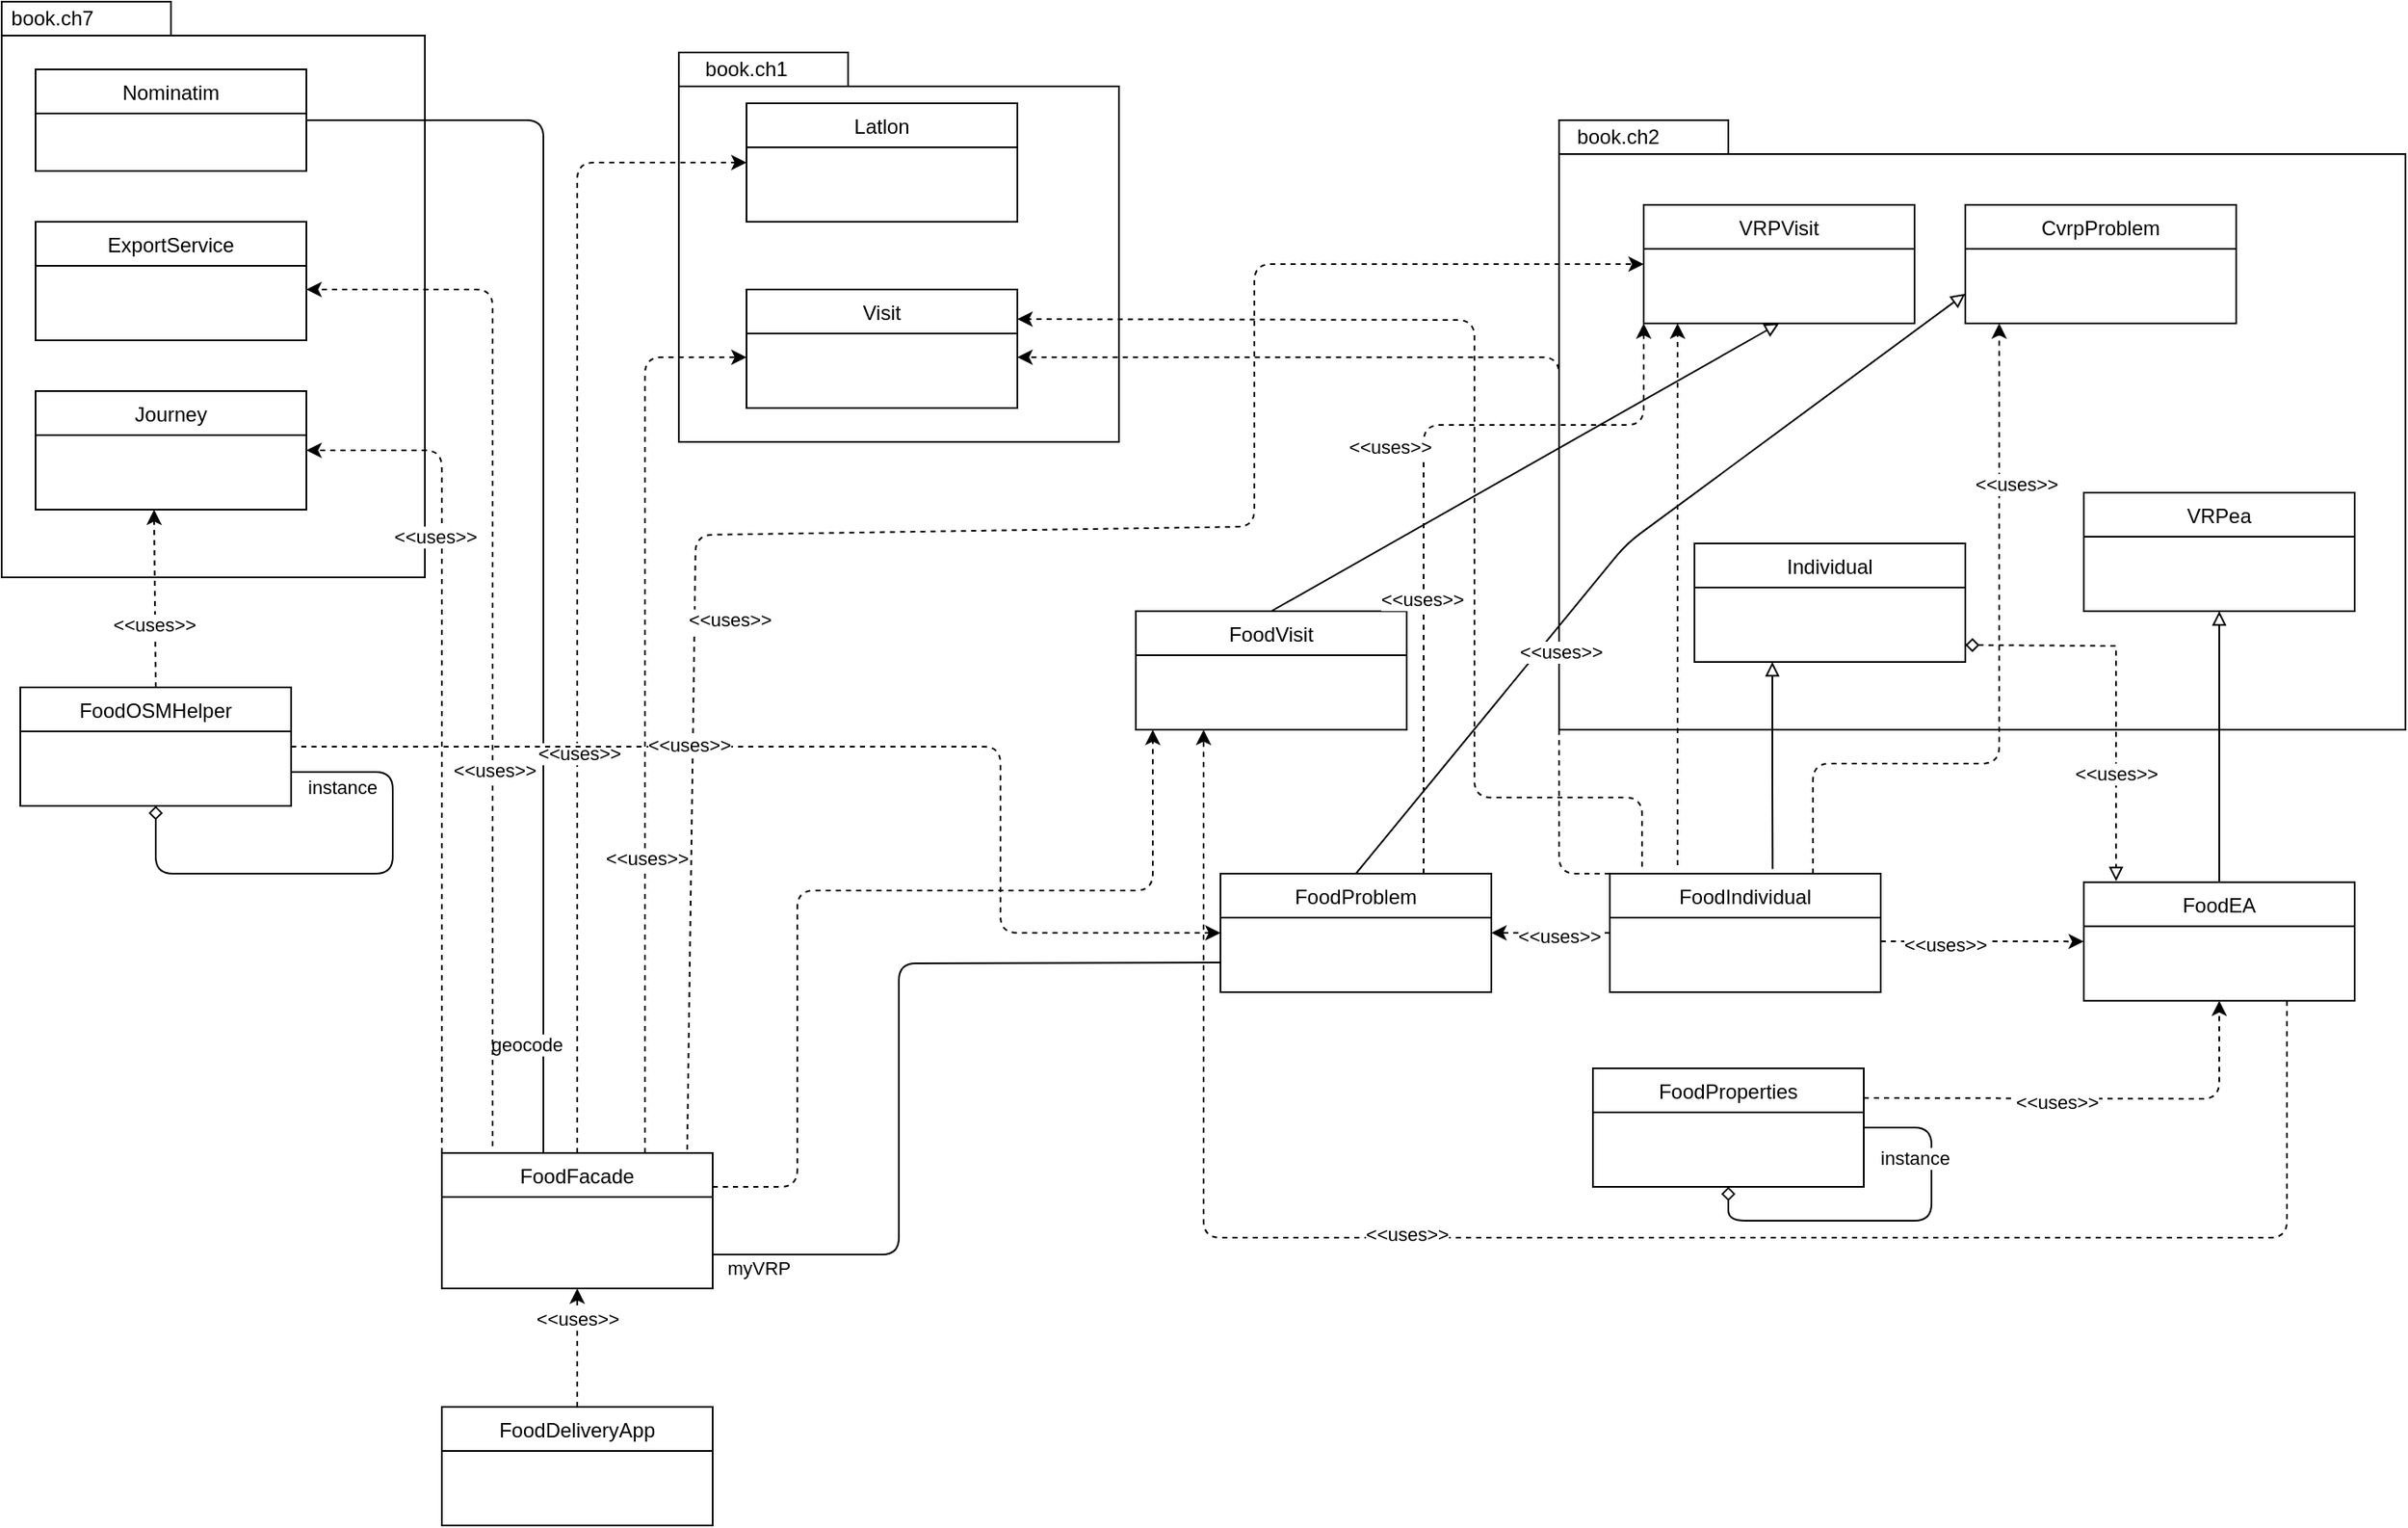 <mxfile version="14.6.13" type="device"><diagram id="C5RBs43oDa-KdzZeNtuy" name="Page-1"><mxGraphModel dx="2051" dy="2072" grid="1" gridSize="10" guides="1" tooltips="1" connect="1" arrows="1" fold="1" page="1" pageScale="1" pageWidth="827" pageHeight="1169" math="0" shadow="0"><root><mxCell id="WIyWlLk6GJQsqaUBKTNV-0"/><mxCell id="WIyWlLk6GJQsqaUBKTNV-1" parent="WIyWlLk6GJQsqaUBKTNV-0"/><mxCell id="3ehjHHp7_ULy0BYpnJvn-133" value="" style="shape=folder;fontStyle=1;spacingTop=10;tabWidth=100;tabHeight=20;tabPosition=left;html=1;" vertex="1" parent="WIyWlLk6GJQsqaUBKTNV-1"><mxGeometry x="550" y="20" width="500" height="360" as="geometry"/></mxCell><mxCell id="3ehjHHp7_ULy0BYpnJvn-131" value="" style="shape=folder;fontStyle=1;spacingTop=10;tabWidth=100;tabHeight=20;tabPosition=left;html=1;" vertex="1" parent="WIyWlLk6GJQsqaUBKTNV-1"><mxGeometry x="-370" y="-50" width="250" height="340" as="geometry"/></mxCell><mxCell id="3ehjHHp7_ULy0BYpnJvn-125" value="" style="shape=folder;fontStyle=1;spacingTop=10;tabWidth=100;tabHeight=20;tabPosition=left;html=1;" vertex="1" parent="WIyWlLk6GJQsqaUBKTNV-1"><mxGeometry x="30" y="-20" width="260" height="230" as="geometry"/></mxCell><mxCell id="zkfFHV4jXpPFQw0GAbJ--0" value="FoodEA" style="swimlane;fontStyle=0;align=center;verticalAlign=top;childLayout=stackLayout;horizontal=1;startSize=26;horizontalStack=0;resizeParent=1;resizeLast=0;collapsible=1;marginBottom=0;rounded=0;shadow=0;strokeWidth=1;" parent="WIyWlLk6GJQsqaUBKTNV-1" vertex="1"><mxGeometry x="860" y="470.07" width="160" height="70" as="geometry"><mxRectangle x="230" y="140" width="160" height="26" as="alternateBounds"/></mxGeometry></mxCell><mxCell id="3ehjHHp7_ULy0BYpnJvn-0" value="FoodIndividual" style="swimlane;fontStyle=0;align=center;verticalAlign=top;childLayout=stackLayout;horizontal=1;startSize=26;horizontalStack=0;resizeParent=1;resizeLast=0;collapsible=1;marginBottom=0;rounded=0;shadow=0;strokeWidth=1;" vertex="1" parent="WIyWlLk6GJQsqaUBKTNV-1"><mxGeometry x="580" y="465" width="160" height="70" as="geometry"><mxRectangle x="230" y="140" width="160" height="26" as="alternateBounds"/></mxGeometry></mxCell><mxCell id="3ehjHHp7_ULy0BYpnJvn-2" value="FoodFacade" style="swimlane;fontStyle=0;align=center;verticalAlign=top;childLayout=stackLayout;horizontal=1;startSize=26;horizontalStack=0;resizeParent=1;resizeLast=0;collapsible=1;marginBottom=0;rounded=0;shadow=0;strokeWidth=1;" vertex="1" parent="WIyWlLk6GJQsqaUBKTNV-1"><mxGeometry x="-110" y="630" width="160" height="80" as="geometry"><mxRectangle x="230" y="140" width="160" height="26" as="alternateBounds"/></mxGeometry></mxCell><mxCell id="3ehjHHp7_ULy0BYpnJvn-4" value="FoodOSMHelper" style="swimlane;fontStyle=0;align=center;verticalAlign=top;childLayout=stackLayout;horizontal=1;startSize=26;horizontalStack=0;resizeParent=1;resizeLast=0;collapsible=1;marginBottom=0;rounded=0;shadow=0;strokeWidth=1;" vertex="1" parent="WIyWlLk6GJQsqaUBKTNV-1"><mxGeometry x="-359" y="355" width="160" height="70" as="geometry"><mxRectangle x="230" y="140" width="160" height="26" as="alternateBounds"/></mxGeometry></mxCell><mxCell id="3ehjHHp7_ULy0BYpnJvn-6" value="FoodProblem" style="swimlane;fontStyle=0;align=center;verticalAlign=top;childLayout=stackLayout;horizontal=1;startSize=26;horizontalStack=0;resizeParent=1;resizeLast=0;collapsible=1;marginBottom=0;rounded=0;shadow=0;strokeWidth=1;" vertex="1" parent="WIyWlLk6GJQsqaUBKTNV-1"><mxGeometry x="350" y="465" width="160" height="70" as="geometry"><mxRectangle x="230" y="140" width="160" height="26" as="alternateBounds"/></mxGeometry></mxCell><mxCell id="3ehjHHp7_ULy0BYpnJvn-8" value="FoodProperties" style="swimlane;fontStyle=0;align=center;verticalAlign=top;childLayout=stackLayout;horizontal=1;startSize=26;horizontalStack=0;resizeParent=1;resizeLast=0;collapsible=1;marginBottom=0;rounded=0;shadow=0;strokeWidth=1;" vertex="1" parent="WIyWlLk6GJQsqaUBKTNV-1"><mxGeometry x="570" y="580" width="160" height="70" as="geometry"><mxRectangle x="230" y="140" width="160" height="26" as="alternateBounds"/></mxGeometry></mxCell><mxCell id="3ehjHHp7_ULy0BYpnJvn-10" value="FoodVisit" style="swimlane;fontStyle=0;align=center;verticalAlign=top;childLayout=stackLayout;horizontal=1;startSize=26;horizontalStack=0;resizeParent=1;resizeLast=0;collapsible=1;marginBottom=0;rounded=0;shadow=0;strokeWidth=1;" vertex="1" parent="WIyWlLk6GJQsqaUBKTNV-1"><mxGeometry x="300" y="310" width="160" height="70" as="geometry"><mxRectangle x="230" y="140" width="160" height="26" as="alternateBounds"/></mxGeometry></mxCell><mxCell id="3ehjHHp7_ULy0BYpnJvn-32" value="" style="endArrow=none;html=1;entryX=0;entryY=0.75;entryDx=0;entryDy=0;exitX=1;exitY=0.75;exitDx=0;exitDy=0;" edge="1" parent="WIyWlLk6GJQsqaUBKTNV-1" source="3ehjHHp7_ULy0BYpnJvn-2" target="3ehjHHp7_ULy0BYpnJvn-6"><mxGeometry width="50" height="50" relative="1" as="geometry"><mxPoint x="420" y="540" as="sourcePoint"/><mxPoint x="470" y="490" as="targetPoint"/><Array as="points"><mxPoint x="160" y="690"/><mxPoint x="160" y="518"/></Array></mxGeometry></mxCell><mxCell id="3ehjHHp7_ULy0BYpnJvn-33" value="myVRP" style="edgeLabel;html=1;align=center;verticalAlign=middle;resizable=0;points=[];" vertex="1" connectable="0" parent="3ehjHHp7_ULy0BYpnJvn-32"><mxGeometry x="-0.838" relative="1" as="geometry"><mxPoint x="-11" y="8" as="offset"/></mxGeometry></mxCell><mxCell id="3ehjHHp7_ULy0BYpnJvn-34" value="Latlon" style="swimlane;fontStyle=0;align=center;verticalAlign=top;childLayout=stackLayout;horizontal=1;startSize=26;horizontalStack=0;resizeParent=1;resizeLast=0;collapsible=1;marginBottom=0;rounded=0;shadow=0;strokeWidth=1;" vertex="1" parent="WIyWlLk6GJQsqaUBKTNV-1"><mxGeometry x="70" y="10" width="160" height="70" as="geometry"><mxRectangle x="230" y="140" width="160" height="26" as="alternateBounds"/></mxGeometry></mxCell><mxCell id="3ehjHHp7_ULy0BYpnJvn-36" value="Visit" style="swimlane;fontStyle=0;align=center;verticalAlign=top;childLayout=stackLayout;horizontal=1;startSize=26;horizontalStack=0;resizeParent=1;resizeLast=0;collapsible=1;marginBottom=0;rounded=0;shadow=0;strokeWidth=1;" vertex="1" parent="WIyWlLk6GJQsqaUBKTNV-1"><mxGeometry x="70" y="120" width="160" height="70" as="geometry"><mxRectangle x="230" y="140" width="160" height="26" as="alternateBounds"/></mxGeometry></mxCell><mxCell id="3ehjHHp7_ULy0BYpnJvn-40" value="VRPVisit" style="swimlane;fontStyle=0;align=center;verticalAlign=top;childLayout=stackLayout;horizontal=1;startSize=26;horizontalStack=0;resizeParent=1;resizeLast=0;collapsible=1;marginBottom=0;rounded=0;shadow=0;strokeWidth=1;" vertex="1" parent="WIyWlLk6GJQsqaUBKTNV-1"><mxGeometry x="600" y="70" width="160" height="70" as="geometry"><mxRectangle x="230" y="140" width="160" height="26" as="alternateBounds"/></mxGeometry></mxCell><mxCell id="3ehjHHp7_ULy0BYpnJvn-43" value="" style="endArrow=block;html=1;entryX=0.5;entryY=1;entryDx=0;entryDy=0;endFill=0;exitX=0.5;exitY=0;exitDx=0;exitDy=0;" edge="1" parent="WIyWlLk6GJQsqaUBKTNV-1" source="3ehjHHp7_ULy0BYpnJvn-10" target="3ehjHHp7_ULy0BYpnJvn-40"><mxGeometry width="50" height="50" relative="1" as="geometry"><mxPoint x="130" y="250" as="sourcePoint"/><mxPoint x="130" y="220" as="targetPoint"/></mxGeometry></mxCell><mxCell id="3ehjHHp7_ULy0BYpnJvn-46" value="Nominatim" style="swimlane;fontStyle=0;align=center;verticalAlign=top;childLayout=stackLayout;horizontal=1;startSize=26;horizontalStack=0;resizeParent=1;resizeLast=0;collapsible=1;marginBottom=0;rounded=0;shadow=0;strokeWidth=1;" vertex="1" parent="WIyWlLk6GJQsqaUBKTNV-1"><mxGeometry x="-350" y="-10" width="160" height="60" as="geometry"><mxRectangle x="230" y="140" width="160" height="26" as="alternateBounds"/></mxGeometry></mxCell><mxCell id="3ehjHHp7_ULy0BYpnJvn-47" value="ExportService" style="swimlane;fontStyle=0;align=center;verticalAlign=top;childLayout=stackLayout;horizontal=1;startSize=26;horizontalStack=0;resizeParent=1;resizeLast=0;collapsible=1;marginBottom=0;rounded=0;shadow=0;strokeWidth=1;" vertex="1" parent="WIyWlLk6GJQsqaUBKTNV-1"><mxGeometry x="-350" y="80" width="160" height="70" as="geometry"><mxRectangle x="230" y="140" width="160" height="26" as="alternateBounds"/></mxGeometry></mxCell><mxCell id="3ehjHHp7_ULy0BYpnJvn-48" value="Journey" style="swimlane;fontStyle=0;align=center;verticalAlign=top;childLayout=stackLayout;horizontal=1;startSize=26;horizontalStack=0;resizeParent=1;resizeLast=0;collapsible=1;marginBottom=0;rounded=0;shadow=0;strokeWidth=1;" vertex="1" parent="WIyWlLk6GJQsqaUBKTNV-1"><mxGeometry x="-350" y="180" width="160" height="70" as="geometry"><mxRectangle x="230" y="140" width="160" height="26" as="alternateBounds"/></mxGeometry></mxCell><mxCell id="3ehjHHp7_ULy0BYpnJvn-49" value="" style="endArrow=none;html=1;entryX=1;entryY=0.5;entryDx=0;entryDy=0;exitX=0.375;exitY=0;exitDx=0;exitDy=0;exitPerimeter=0;" edge="1" parent="WIyWlLk6GJQsqaUBKTNV-1" source="3ehjHHp7_ULy0BYpnJvn-2" target="3ehjHHp7_ULy0BYpnJvn-46"><mxGeometry width="50" height="50" relative="1" as="geometry"><mxPoint x="190" y="495" as="sourcePoint"/><mxPoint x="520" y="230" as="targetPoint"/><Array as="points"><mxPoint x="-50" y="20"/></Array></mxGeometry></mxCell><mxCell id="3ehjHHp7_ULy0BYpnJvn-52" value="geocode" style="edgeLabel;html=1;align=center;verticalAlign=middle;resizable=0;points=[];" vertex="1" connectable="0" parent="3ehjHHp7_ULy0BYpnJvn-49"><mxGeometry x="-0.722" y="-3" relative="1" as="geometry"><mxPoint x="-13" y="40" as="offset"/></mxGeometry></mxCell><mxCell id="3ehjHHp7_ULy0BYpnJvn-53" value="" style="endArrow=classic;html=1;dashed=1;exitX=0.5;exitY=0;exitDx=0;exitDy=0;entryX=0;entryY=0.5;entryDx=0;entryDy=0;" edge="1" parent="WIyWlLk6GJQsqaUBKTNV-1" source="3ehjHHp7_ULy0BYpnJvn-2" target="3ehjHHp7_ULy0BYpnJvn-34"><mxGeometry width="50" height="50" relative="1" as="geometry"><mxPoint x="470" y="300" as="sourcePoint"/><mxPoint x="50" as="targetPoint"/><Array as="points"><mxPoint x="-30" y="45"/></Array></mxGeometry></mxCell><mxCell id="3ehjHHp7_ULy0BYpnJvn-54" value="&amp;lt;&amp;lt;uses&amp;gt;&amp;gt;" style="edgeLabel;html=1;align=center;verticalAlign=middle;resizable=0;points=[];" vertex="1" connectable="0" parent="3ehjHHp7_ULy0BYpnJvn-53"><mxGeometry x="-0.193" y="-1" relative="1" as="geometry"><mxPoint y="40" as="offset"/></mxGeometry></mxCell><mxCell id="3ehjHHp7_ULy0BYpnJvn-55" value="" style="endArrow=classic;html=1;dashed=1;" edge="1" parent="WIyWlLk6GJQsqaUBKTNV-1"><mxGeometry width="50" height="50" relative="1" as="geometry"><mxPoint x="-80" y="626" as="sourcePoint"/><mxPoint x="-190" y="120" as="targetPoint"/><Array as="points"><mxPoint x="-80" y="390"/><mxPoint x="-80" y="120"/></Array></mxGeometry></mxCell><mxCell id="3ehjHHp7_ULy0BYpnJvn-56" value="&amp;lt;&amp;lt;uses&amp;gt;&amp;gt;" style="edgeLabel;html=1;align=center;verticalAlign=middle;resizable=0;points=[];" vertex="1" connectable="0" parent="3ehjHHp7_ULy0BYpnJvn-55"><mxGeometry x="-0.193" y="-1" relative="1" as="geometry"><mxPoint y="26" as="offset"/></mxGeometry></mxCell><mxCell id="3ehjHHp7_ULy0BYpnJvn-57" value="" style="endArrow=classic;html=1;dashed=1;exitX=0.75;exitY=0;exitDx=0;exitDy=0;" edge="1" parent="WIyWlLk6GJQsqaUBKTNV-1" source="3ehjHHp7_ULy0BYpnJvn-2"><mxGeometry width="50" height="50" relative="1" as="geometry"><mxPoint x="70" y="470" as="sourcePoint"/><mxPoint x="70" y="160" as="targetPoint"/><Array as="points"><mxPoint x="10" y="160"/></Array></mxGeometry></mxCell><mxCell id="3ehjHHp7_ULy0BYpnJvn-58" value="&amp;lt;&amp;lt;uses&amp;gt;&amp;gt;" style="edgeLabel;html=1;align=center;verticalAlign=middle;resizable=0;points=[];" vertex="1" connectable="0" parent="3ehjHHp7_ULy0BYpnJvn-57"><mxGeometry x="-0.193" y="-1" relative="1" as="geometry"><mxPoint y="40" as="offset"/></mxGeometry></mxCell><mxCell id="3ehjHHp7_ULy0BYpnJvn-59" value="" style="endArrow=classic;html=1;dashed=1;entryX=0;entryY=0.5;entryDx=0;entryDy=0;exitX=0.906;exitY=-0.025;exitDx=0;exitDy=0;exitPerimeter=0;" edge="1" parent="WIyWlLk6GJQsqaUBKTNV-1" source="3ehjHHp7_ULy0BYpnJvn-2" target="3ehjHHp7_ULy0BYpnJvn-40"><mxGeometry width="50" height="50" relative="1" as="geometry"><mxPoint x="40" y="450" as="sourcePoint"/><mxPoint x="210" y="35" as="targetPoint"/><Array as="points"><mxPoint x="40" y="265"/><mxPoint x="370" y="260"/><mxPoint x="370" y="105"/></Array></mxGeometry></mxCell><mxCell id="3ehjHHp7_ULy0BYpnJvn-61" value="" style="endArrow=classic;html=1;dashed=1;exitX=1;exitY=0.25;exitDx=0;exitDy=0;" edge="1" parent="WIyWlLk6GJQsqaUBKTNV-1" source="3ehjHHp7_ULy0BYpnJvn-2"><mxGeometry width="50" height="50" relative="1" as="geometry"><mxPoint x="90" y="490" as="sourcePoint"/><mxPoint x="310" y="380" as="targetPoint"/><Array as="points"><mxPoint x="100" y="650"/><mxPoint x="100" y="475"/><mxPoint x="150" y="475"/><mxPoint x="310" y="475"/></Array></mxGeometry></mxCell><mxCell id="3ehjHHp7_ULy0BYpnJvn-63" value="" style="endArrow=classic;html=1;dashed=1;entryX=1;entryY=0.5;entryDx=0;entryDy=0;exitX=0;exitY=0;exitDx=0;exitDy=0;" edge="1" parent="WIyWlLk6GJQsqaUBKTNV-1" source="3ehjHHp7_ULy0BYpnJvn-2" target="3ehjHHp7_ULy0BYpnJvn-48"><mxGeometry width="50" height="50" relative="1" as="geometry"><mxPoint x="-120" y="540" as="sourcePoint"/><mxPoint x="-70" y="40" as="targetPoint"/><Array as="points"><mxPoint x="-110" y="485"/><mxPoint x="-110" y="215"/></Array></mxGeometry></mxCell><mxCell id="3ehjHHp7_ULy0BYpnJvn-64" value="&amp;lt;&amp;lt;uses&amp;gt;&amp;gt;" style="edgeLabel;html=1;align=center;verticalAlign=middle;resizable=0;points=[];" vertex="1" connectable="0" parent="3ehjHHp7_ULy0BYpnJvn-63"><mxGeometry x="-0.193" y="-1" relative="1" as="geometry"><mxPoint x="-5" y="-165" as="offset"/></mxGeometry></mxCell><mxCell id="3ehjHHp7_ULy0BYpnJvn-65" value="CvrpProblem" style="swimlane;fontStyle=0;align=center;verticalAlign=top;childLayout=stackLayout;horizontal=1;startSize=26;horizontalStack=0;resizeParent=1;resizeLast=0;collapsible=1;marginBottom=0;rounded=0;shadow=0;strokeWidth=1;" vertex="1" parent="WIyWlLk6GJQsqaUBKTNV-1"><mxGeometry x="790" y="70" width="160" height="70" as="geometry"><mxRectangle x="230" y="140" width="160" height="26" as="alternateBounds"/></mxGeometry></mxCell><mxCell id="3ehjHHp7_ULy0BYpnJvn-66" value="" style="endArrow=block;html=1;entryX=0;entryY=0.75;entryDx=0;entryDy=0;endFill=0;exitX=0.5;exitY=0;exitDx=0;exitDy=0;" edge="1" parent="WIyWlLk6GJQsqaUBKTNV-1" source="3ehjHHp7_ULy0BYpnJvn-6" target="3ehjHHp7_ULy0BYpnJvn-65"><mxGeometry width="50" height="50" relative="1" as="geometry"><mxPoint x="80" y="350" as="sourcePoint"/><mxPoint x="120" y="310" as="targetPoint"/><Array as="points"><mxPoint x="590" y="270"/></Array></mxGeometry></mxCell><mxCell id="3ehjHHp7_ULy0BYpnJvn-72" value="" style="endArrow=classic;html=1;dashed=1;exitX=0.25;exitY=0;exitDx=0;exitDy=0;entryX=0;entryY=1;entryDx=0;entryDy=0;" edge="1" parent="WIyWlLk6GJQsqaUBKTNV-1" target="3ehjHHp7_ULy0BYpnJvn-40"><mxGeometry width="50" height="50" relative="1" as="geometry"><mxPoint x="470" y="465" as="sourcePoint"/><mxPoint x="730" y="140" as="targetPoint"/><Array as="points"><mxPoint x="470" y="370"/><mxPoint x="470" y="270"/><mxPoint x="470" y="200"/><mxPoint x="600" y="200"/></Array></mxGeometry></mxCell><mxCell id="3ehjHHp7_ULy0BYpnJvn-73" value="&amp;lt;&amp;lt;uses&amp;gt;&amp;gt;" style="edgeLabel;html=1;align=center;verticalAlign=middle;resizable=0;points=[];" vertex="1" connectable="0" parent="3ehjHHp7_ULy0BYpnJvn-72"><mxGeometry x="-0.193" y="-1" relative="1" as="geometry"><mxPoint x="-21" y="-69" as="offset"/></mxGeometry></mxCell><mxCell id="3ehjHHp7_ULy0BYpnJvn-74" value="&amp;lt;&amp;lt;uses&amp;gt;&amp;gt;" style="edgeLabel;html=1;align=center;verticalAlign=middle;resizable=0;points=[];" vertex="1" connectable="0" parent="3ehjHHp7_ULy0BYpnJvn-72"><mxGeometry x="-0.288" y="1" relative="1" as="geometry"><mxPoint as="offset"/></mxGeometry></mxCell><mxCell id="3ehjHHp7_ULy0BYpnJvn-75" value="" style="endArrow=classic;html=1;dashed=1;exitX=1;exitY=0.5;exitDx=0;exitDy=0;" edge="1" parent="WIyWlLk6GJQsqaUBKTNV-1" source="3ehjHHp7_ULy0BYpnJvn-4"><mxGeometry width="50" height="50" relative="1" as="geometry"><mxPoint x="600" y="650" as="sourcePoint"/><mxPoint x="350" y="500" as="targetPoint"/><Array as="points"><mxPoint x="220" y="390"/><mxPoint x="220" y="500"/></Array></mxGeometry></mxCell><mxCell id="3ehjHHp7_ULy0BYpnJvn-76" value="&amp;lt;&amp;lt;uses&amp;gt;&amp;gt;" style="edgeLabel;html=1;align=center;verticalAlign=middle;resizable=0;points=[];" vertex="1" connectable="0" parent="3ehjHHp7_ULy0BYpnJvn-75"><mxGeometry x="-0.193" y="-1" relative="1" as="geometry"><mxPoint x="-7" y="-76" as="offset"/></mxGeometry></mxCell><mxCell id="3ehjHHp7_ULy0BYpnJvn-77" value="&amp;lt;&amp;lt;uses&amp;gt;&amp;gt;" style="edgeLabel;html=1;align=center;verticalAlign=middle;resizable=0;points=[];" vertex="1" connectable="0" parent="3ehjHHp7_ULy0BYpnJvn-75"><mxGeometry x="-0.288" y="1" relative="1" as="geometry"><mxPoint as="offset"/></mxGeometry></mxCell><mxCell id="3ehjHHp7_ULy0BYpnJvn-78" value="" style="endArrow=classic;html=1;dashed=1;exitX=0.5;exitY=0;exitDx=0;exitDy=0;" edge="1" parent="WIyWlLk6GJQsqaUBKTNV-1" source="3ehjHHp7_ULy0BYpnJvn-4"><mxGeometry width="50" height="50" relative="1" as="geometry"><mxPoint x="490" y="485" as="sourcePoint"/><mxPoint x="-280" y="250" as="targetPoint"/><Array as="points"/></mxGeometry></mxCell><mxCell id="3ehjHHp7_ULy0BYpnJvn-80" value="&amp;lt;&amp;lt;uses&amp;gt;&amp;gt;" style="edgeLabel;html=1;align=center;verticalAlign=middle;resizable=0;points=[];" vertex="1" connectable="0" parent="3ehjHHp7_ULy0BYpnJvn-78"><mxGeometry x="-0.288" y="1" relative="1" as="geometry"><mxPoint as="offset"/></mxGeometry></mxCell><mxCell id="3ehjHHp7_ULy0BYpnJvn-82" value="" style="endArrow=none;html=1;exitX=0.5;exitY=1;exitDx=0;exitDy=0;startArrow=diamond;startFill=0;" edge="1" parent="WIyWlLk6GJQsqaUBKTNV-1" source="3ehjHHp7_ULy0BYpnJvn-4"><mxGeometry width="50" height="50" relative="1" as="geometry"><mxPoint x="-309" y="505" as="sourcePoint"/><mxPoint x="-199" y="405" as="targetPoint"/><Array as="points"><mxPoint x="-279" y="465"/><mxPoint x="-139" y="465"/><mxPoint x="-139" y="405"/></Array></mxGeometry></mxCell><mxCell id="3ehjHHp7_ULy0BYpnJvn-83" value="instance" style="edgeLabel;html=1;align=center;verticalAlign=middle;resizable=0;points=[];" vertex="1" connectable="0" parent="3ehjHHp7_ULy0BYpnJvn-82"><mxGeometry x="-0.838" relative="1" as="geometry"><mxPoint x="110" y="-36" as="offset"/></mxGeometry></mxCell><mxCell id="3ehjHHp7_ULy0BYpnJvn-136" style="edgeStyle=orthogonalEdgeStyle;rounded=0;orthogonalLoop=1;jettySize=auto;html=1;dashed=1;startArrow=diamond;startFill=0;endArrow=block;endFill=0;entryX=0.119;entryY=-0.009;entryDx=0;entryDy=0;entryPerimeter=0;" edge="1" parent="WIyWlLk6GJQsqaUBKTNV-1" target="zkfFHV4jXpPFQw0GAbJ--0"><mxGeometry relative="1" as="geometry"><mxPoint x="790" y="330" as="sourcePoint"/></mxGeometry></mxCell><mxCell id="3ehjHHp7_ULy0BYpnJvn-137" value="&amp;lt;&amp;lt;uses&amp;gt;&amp;gt;" style="edgeLabel;html=1;align=center;verticalAlign=middle;resizable=0;points=[];" vertex="1" connectable="0" parent="3ehjHHp7_ULy0BYpnJvn-136"><mxGeometry x="0.437" relative="1" as="geometry"><mxPoint as="offset"/></mxGeometry></mxCell><mxCell id="3ehjHHp7_ULy0BYpnJvn-85" value="Individual" style="swimlane;fontStyle=0;align=center;verticalAlign=top;childLayout=stackLayout;horizontal=1;startSize=26;horizontalStack=0;resizeParent=1;resizeLast=0;collapsible=1;marginBottom=0;rounded=0;shadow=0;strokeWidth=1;" vertex="1" parent="WIyWlLk6GJQsqaUBKTNV-1"><mxGeometry x="630" y="270" width="160" height="70" as="geometry"><mxRectangle x="230" y="140" width="160" height="26" as="alternateBounds"/></mxGeometry></mxCell><mxCell id="3ehjHHp7_ULy0BYpnJvn-86" value="" style="endArrow=block;html=1;endFill=0;exitX=0.601;exitY=-0.039;exitDx=0;exitDy=0;exitPerimeter=0;" edge="1" parent="WIyWlLk6GJQsqaUBKTNV-1" source="3ehjHHp7_ULy0BYpnJvn-0"><mxGeometry width="50" height="50" relative="1" as="geometry"><mxPoint x="80" y="350" as="sourcePoint"/><mxPoint x="676" y="340" as="targetPoint"/><Array as="points"><mxPoint x="676" y="410"/></Array></mxGeometry></mxCell><mxCell id="3ehjHHp7_ULy0BYpnJvn-87" value="" style="endArrow=classic;html=1;dashed=1;exitX=0;exitY=0;exitDx=0;exitDy=0;" edge="1" parent="WIyWlLk6GJQsqaUBKTNV-1" source="3ehjHHp7_ULy0BYpnJvn-0"><mxGeometry width="50" height="50" relative="1" as="geometry"><mxPoint x="550" y="465" as="sourcePoint"/><mxPoint x="230" y="160" as="targetPoint"/><Array as="points"><mxPoint x="550" y="465"/><mxPoint x="550" y="160"/></Array></mxGeometry></mxCell><mxCell id="3ehjHHp7_ULy0BYpnJvn-91" value="" style="endArrow=classic;html=1;dashed=1;exitX=0.119;exitY=-0.059;exitDx=0;exitDy=0;entryX=1;entryY=0.25;entryDx=0;entryDy=0;exitPerimeter=0;" edge="1" parent="WIyWlLk6GJQsqaUBKTNV-1" source="3ehjHHp7_ULy0BYpnJvn-0" target="3ehjHHp7_ULy0BYpnJvn-36"><mxGeometry width="50" height="50" relative="1" as="geometry"><mxPoint x="740" y="465" as="sourcePoint"/><mxPoint x="310" y="137.5" as="targetPoint"/><Array as="points"><mxPoint x="599" y="420"/><mxPoint x="500" y="420"/><mxPoint x="500" y="138"/></Array></mxGeometry></mxCell><mxCell id="3ehjHHp7_ULy0BYpnJvn-93" value="" style="endArrow=classic;html=1;dashed=1;exitX=0.75;exitY=0;exitDx=0;exitDy=0;" edge="1" parent="WIyWlLk6GJQsqaUBKTNV-1" source="3ehjHHp7_ULy0BYpnJvn-0"><mxGeometry width="50" height="50" relative="1" as="geometry"><mxPoint x="670" y="460" as="sourcePoint"/><mxPoint x="810" y="140" as="targetPoint"/><Array as="points"><mxPoint x="700" y="400"/><mxPoint x="810" y="400"/></Array></mxGeometry></mxCell><mxCell id="3ehjHHp7_ULy0BYpnJvn-96" value="&amp;lt;&amp;lt;uses&amp;gt;&amp;gt;" style="edgeLabel;html=1;align=center;verticalAlign=middle;resizable=0;points=[];" vertex="1" connectable="0" parent="3ehjHHp7_ULy0BYpnJvn-93"><mxGeometry x="0.795" relative="1" as="geometry"><mxPoint x="10" y="50" as="offset"/></mxGeometry></mxCell><mxCell id="3ehjHHp7_ULy0BYpnJvn-97" value="" style="endArrow=classic;html=1;dashed=1;" edge="1" parent="WIyWlLk6GJQsqaUBKTNV-1"><mxGeometry width="50" height="50" relative="1" as="geometry"><mxPoint x="620" y="460" as="sourcePoint"/><mxPoint x="620" y="140" as="targetPoint"/><Array as="points"><mxPoint x="620" y="360"/></Array></mxGeometry></mxCell><mxCell id="3ehjHHp7_ULy0BYpnJvn-98" value="&amp;lt;&amp;lt;uses&amp;gt;&amp;gt;" style="edgeLabel;html=1;align=center;verticalAlign=middle;resizable=0;points=[];" vertex="1" connectable="0" parent="3ehjHHp7_ULy0BYpnJvn-97"><mxGeometry x="-0.193" y="-1" relative="1" as="geometry"><mxPoint x="-70" y="3" as="offset"/></mxGeometry></mxCell><mxCell id="3ehjHHp7_ULy0BYpnJvn-99" value="" style="endArrow=classic;html=1;dashed=1;exitX=0;exitY=0.5;exitDx=0;exitDy=0;" edge="1" parent="WIyWlLk6GJQsqaUBKTNV-1" source="3ehjHHp7_ULy0BYpnJvn-0"><mxGeometry width="50" height="50" relative="1" as="geometry"><mxPoint x="680" y="485" as="sourcePoint"/><mxPoint x="510" y="500" as="targetPoint"/><Array as="points"/></mxGeometry></mxCell><mxCell id="3ehjHHp7_ULy0BYpnJvn-101" value="&amp;lt;&amp;lt;uses&amp;gt;&amp;gt;" style="edgeLabel;html=1;align=center;verticalAlign=middle;resizable=0;points=[];" vertex="1" connectable="0" parent="3ehjHHp7_ULy0BYpnJvn-99"><mxGeometry x="0.2" y="2" relative="1" as="geometry"><mxPoint x="12" as="offset"/></mxGeometry></mxCell><mxCell id="3ehjHHp7_ULy0BYpnJvn-102" value="" style="endArrow=none;html=1;startArrow=diamond;startFill=0;entryX=1;entryY=0.5;entryDx=0;entryDy=0;" edge="1" parent="WIyWlLk6GJQsqaUBKTNV-1" target="3ehjHHp7_ULy0BYpnJvn-8"><mxGeometry width="50" height="50" relative="1" as="geometry"><mxPoint x="650" y="650" as="sourcePoint"/><mxPoint x="140" y="450" as="targetPoint"/><Array as="points"><mxPoint x="650" y="670"/><mxPoint x="770" y="670"/><mxPoint x="770" y="615"/></Array></mxGeometry></mxCell><mxCell id="3ehjHHp7_ULy0BYpnJvn-103" value="instance" style="edgeLabel;html=1;align=center;verticalAlign=middle;resizable=0;points=[];" vertex="1" connectable="0" parent="3ehjHHp7_ULy0BYpnJvn-102"><mxGeometry x="-0.838" relative="1" as="geometry"><mxPoint x="110" y="-36" as="offset"/></mxGeometry></mxCell><mxCell id="3ehjHHp7_ULy0BYpnJvn-106" value="VRPea" style="swimlane;fontStyle=0;align=center;verticalAlign=top;childLayout=stackLayout;horizontal=1;startSize=26;horizontalStack=0;resizeParent=1;resizeLast=0;collapsible=1;marginBottom=0;rounded=0;shadow=0;strokeWidth=1;" vertex="1" parent="WIyWlLk6GJQsqaUBKTNV-1"><mxGeometry x="860" y="240" width="160" height="70" as="geometry"><mxRectangle x="230" y="140" width="160" height="26" as="alternateBounds"/></mxGeometry></mxCell><mxCell id="3ehjHHp7_ULy0BYpnJvn-107" value="" style="endArrow=block;html=1;entryX=0.5;entryY=1;entryDx=0;entryDy=0;endFill=0;exitX=0.5;exitY=0;exitDx=0;exitDy=0;" edge="1" parent="WIyWlLk6GJQsqaUBKTNV-1" source="zkfFHV4jXpPFQw0GAbJ--0" target="3ehjHHp7_ULy0BYpnJvn-106"><mxGeometry width="50" height="50" relative="1" as="geometry"><mxPoint x="428" y="570.07" as="sourcePoint"/><mxPoint x="368" y="465.07" as="targetPoint"/></mxGeometry></mxCell><mxCell id="3ehjHHp7_ULy0BYpnJvn-108" value="" style="endArrow=classic;html=1;dashed=1;exitX=1;exitY=0.25;exitDx=0;exitDy=0;entryX=0.5;entryY=1;entryDx=0;entryDy=0;" edge="1" parent="WIyWlLk6GJQsqaUBKTNV-1" source="3ehjHHp7_ULy0BYpnJvn-8" target="zkfFHV4jXpPFQw0GAbJ--0"><mxGeometry width="50" height="50" relative="1" as="geometry"><mxPoint x="1010" y="545" as="sourcePoint"/><mxPoint x="1110" y="450" as="targetPoint"/><Array as="points"><mxPoint x="940" y="598"/></Array></mxGeometry></mxCell><mxCell id="3ehjHHp7_ULy0BYpnJvn-109" value="&amp;lt;&amp;lt;uses&amp;gt;&amp;gt;" style="edgeLabel;html=1;align=center;verticalAlign=middle;resizable=0;points=[];" vertex="1" connectable="0" parent="3ehjHHp7_ULy0BYpnJvn-108"><mxGeometry x="0.03" y="-2" relative="1" as="geometry"><mxPoint x="-24" as="offset"/></mxGeometry></mxCell><mxCell id="3ehjHHp7_ULy0BYpnJvn-110" value="" style="endArrow=classic;html=1;dashed=1;entryX=0;entryY=0.5;entryDx=0;entryDy=0;" edge="1" parent="WIyWlLk6GJQsqaUBKTNV-1" target="zkfFHV4jXpPFQw0GAbJ--0"><mxGeometry width="50" height="50" relative="1" as="geometry"><mxPoint x="740" y="505" as="sourcePoint"/><mxPoint x="918" y="550.07" as="targetPoint"/><Array as="points"/></mxGeometry></mxCell><mxCell id="3ehjHHp7_ULy0BYpnJvn-111" value="&amp;lt;&amp;lt;uses&amp;gt;&amp;gt;" style="edgeLabel;html=1;align=center;verticalAlign=middle;resizable=0;points=[];" vertex="1" connectable="0" parent="3ehjHHp7_ULy0BYpnJvn-110"><mxGeometry x="0.03" y="-2" relative="1" as="geometry"><mxPoint x="-24" as="offset"/></mxGeometry></mxCell><mxCell id="3ehjHHp7_ULy0BYpnJvn-118" value="FoodDeliveryApp" style="swimlane;fontStyle=0;align=center;verticalAlign=top;childLayout=stackLayout;horizontal=1;startSize=26;horizontalStack=0;resizeParent=1;resizeLast=0;collapsible=1;marginBottom=0;rounded=0;shadow=0;strokeWidth=1;" vertex="1" parent="WIyWlLk6GJQsqaUBKTNV-1"><mxGeometry x="-110" y="780" width="160" height="70" as="geometry"><mxRectangle x="230" y="140" width="160" height="26" as="alternateBounds"/></mxGeometry></mxCell><mxCell id="3ehjHHp7_ULy0BYpnJvn-119" value="" style="endArrow=classic;html=1;dashed=1;entryX=0.25;entryY=1;entryDx=0;entryDy=0;exitX=0.75;exitY=1;exitDx=0;exitDy=0;" edge="1" parent="WIyWlLk6GJQsqaUBKTNV-1" source="zkfFHV4jXpPFQw0GAbJ--0" target="3ehjHHp7_ULy0BYpnJvn-10"><mxGeometry width="50" height="50" relative="1" as="geometry"><mxPoint x="1040" y="540" as="sourcePoint"/><mxPoint x="190" y="410" as="targetPoint"/><Array as="points"><mxPoint x="980" y="680"/><mxPoint x="340" y="680"/></Array></mxGeometry></mxCell><mxCell id="3ehjHHp7_ULy0BYpnJvn-120" value="&amp;lt;&amp;lt;uses&amp;gt;&amp;gt;" style="edgeLabel;html=1;align=center;verticalAlign=middle;resizable=0;points=[];" vertex="1" connectable="0" parent="3ehjHHp7_ULy0BYpnJvn-119"><mxGeometry x="0.03" y="-2" relative="1" as="geometry"><mxPoint x="-104" as="offset"/></mxGeometry></mxCell><mxCell id="3ehjHHp7_ULy0BYpnJvn-121" value="" style="endArrow=classic;html=1;dashed=1;exitX=0.5;exitY=0;exitDx=0;exitDy=0;entryX=0.5;entryY=1;entryDx=0;entryDy=0;" edge="1" parent="WIyWlLk6GJQsqaUBKTNV-1" source="3ehjHHp7_ULy0BYpnJvn-118" target="3ehjHHp7_ULy0BYpnJvn-2"><mxGeometry width="50" height="50" relative="1" as="geometry"><mxPoint x="60" y="485" as="sourcePoint"/><mxPoint x="-20" y="570" as="targetPoint"/><Array as="points"/></mxGeometry></mxCell><mxCell id="3ehjHHp7_ULy0BYpnJvn-123" value="&amp;lt;&amp;lt;uses&amp;gt;&amp;gt;" style="edgeLabel;html=1;align=center;verticalAlign=middle;resizable=0;points=[];" vertex="1" connectable="0" parent="3ehjHHp7_ULy0BYpnJvn-121"><mxGeometry x="-0.394" y="3" relative="1" as="geometry"><mxPoint x="3" y="-31" as="offset"/></mxGeometry></mxCell><mxCell id="3ehjHHp7_ULy0BYpnJvn-129" value="book.ch1" style="text;html=1;strokeColor=none;fillColor=none;align=center;verticalAlign=middle;whiteSpace=wrap;rounded=0;" vertex="1" parent="WIyWlLk6GJQsqaUBKTNV-1"><mxGeometry x="50" y="-20" width="40" height="20" as="geometry"/></mxCell><mxCell id="3ehjHHp7_ULy0BYpnJvn-132" value="book.ch7" style="text;html=1;strokeColor=none;fillColor=none;align=center;verticalAlign=middle;whiteSpace=wrap;rounded=0;" vertex="1" parent="WIyWlLk6GJQsqaUBKTNV-1"><mxGeometry x="-360" y="-50" width="40" height="20" as="geometry"/></mxCell><mxCell id="3ehjHHp7_ULy0BYpnJvn-134" value="book.ch2" style="text;html=1;strokeColor=none;fillColor=none;align=center;verticalAlign=middle;whiteSpace=wrap;rounded=0;" vertex="1" parent="WIyWlLk6GJQsqaUBKTNV-1"><mxGeometry x="510" y="20" width="150" height="20" as="geometry"/></mxCell></root></mxGraphModel></diagram></mxfile>